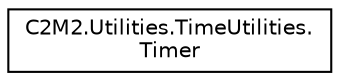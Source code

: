 digraph "Graphical Class Hierarchy"
{
 // LATEX_PDF_SIZE
  edge [fontname="Helvetica",fontsize="10",labelfontname="Helvetica",labelfontsize="10"];
  node [fontname="Helvetica",fontsize="10",shape=record];
  rankdir="LR";
  Node0 [label="C2M2.Utilities.TimeUtilities.\lTimer",height=0.2,width=0.4,color="black", fillcolor="white", style="filled",URL="$de/db8/class_c2_m2_1_1_utilities_1_1_time_utilities_1_1_timer.html",tooltip=" "];
}
